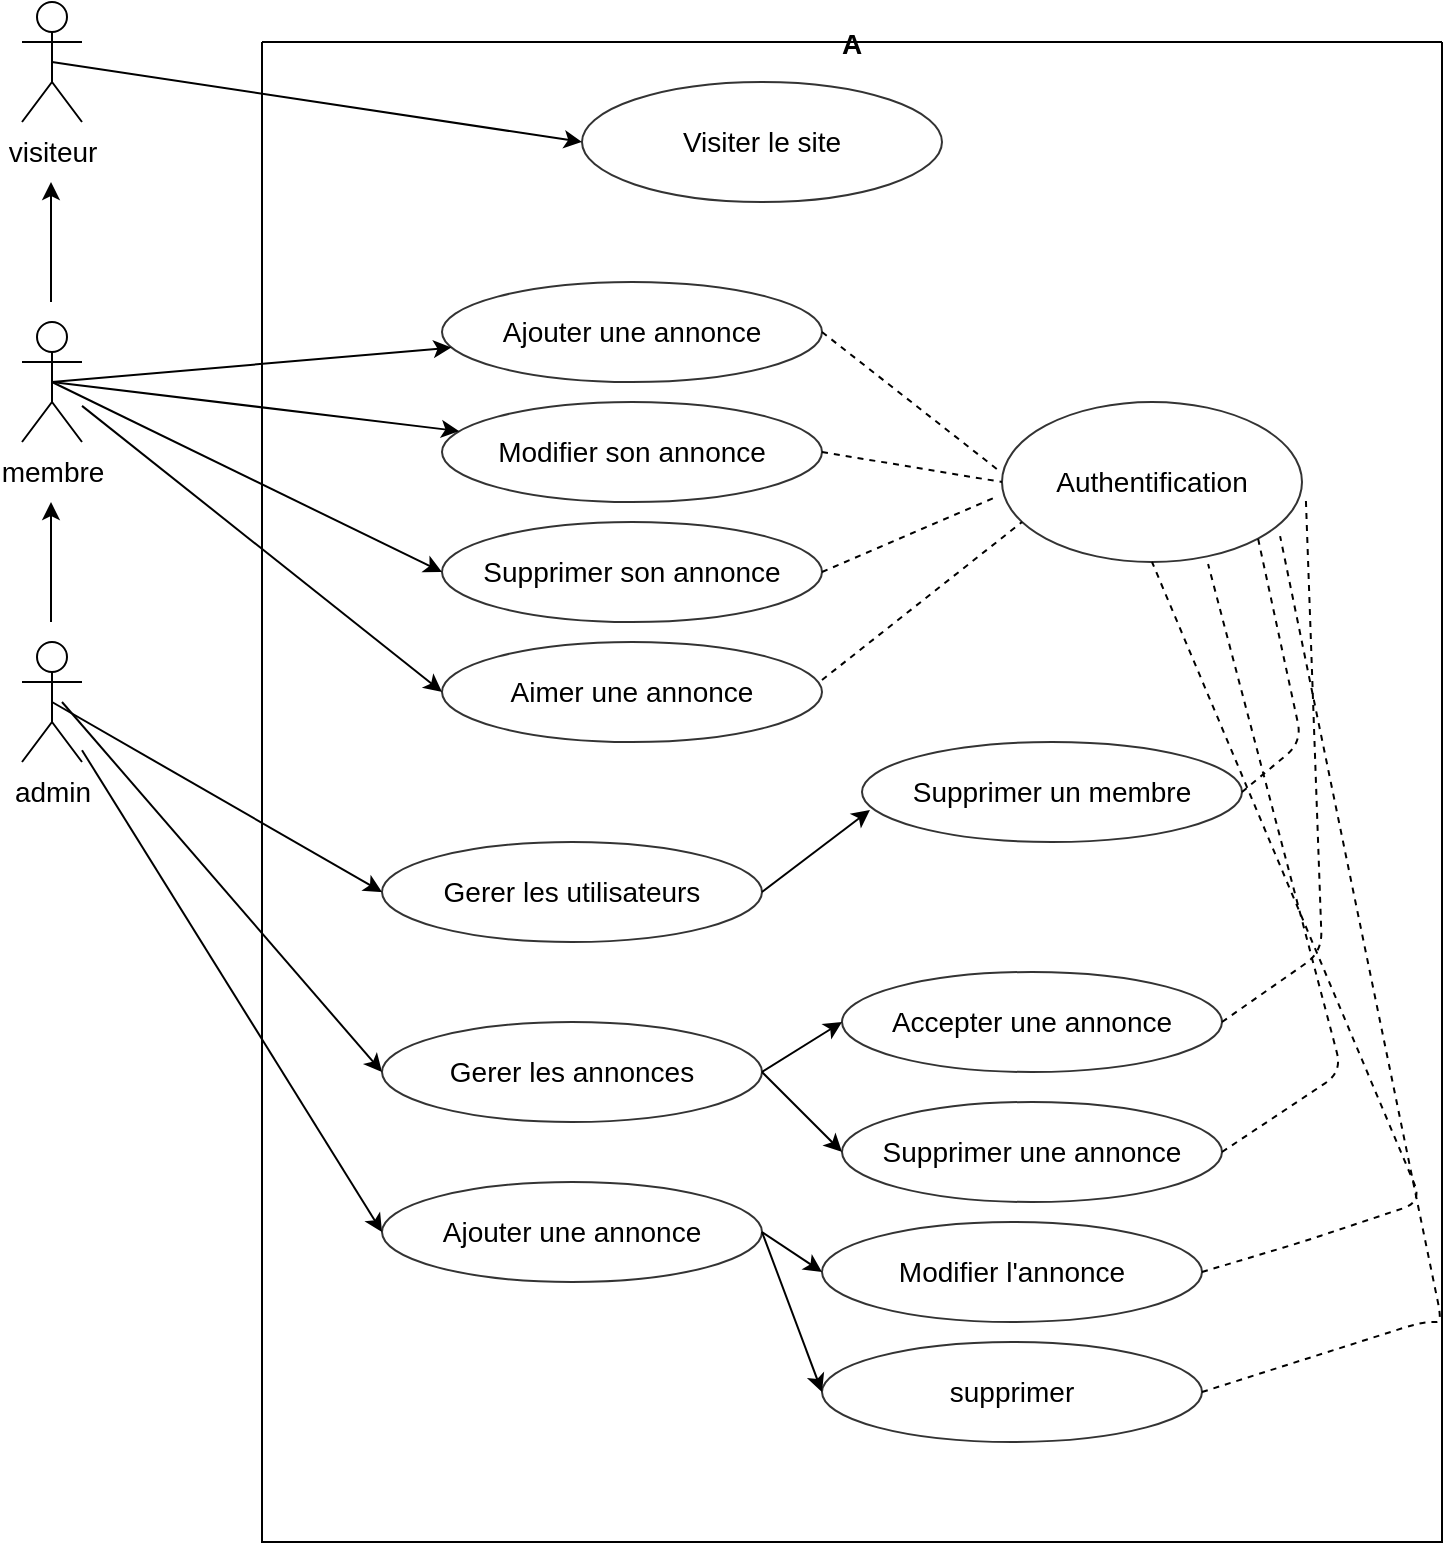 <mxfile>
    <diagram id="RmVV2D5Ct1qAWE3uK8Pf" name="Page-1">
        <mxGraphModel dx="650" dy="478" grid="1" gridSize="10" guides="1" tooltips="1" connect="1" arrows="1" fold="1" page="1" pageScale="1" pageWidth="827" pageHeight="1169" math="0" shadow="0">
            <root>
                <mxCell id="0"/>
                <mxCell id="1" parent="0"/>
                <mxCell id="3" value="&lt;font style=&quot;font-size: 14px&quot;&gt;visiteur&lt;/font&gt;" style="shape=umlActor;verticalLabelPosition=bottom;verticalAlign=top;html=1;outlineConnect=0;" vertex="1" parent="1">
                    <mxGeometry x="70" y="90" width="30" height="60" as="geometry"/>
                </mxCell>
                <mxCell id="4" value="membre" style="shape=umlActor;verticalLabelPosition=bottom;verticalAlign=top;html=1;outlineConnect=0;fontSize=14;" vertex="1" parent="1">
                    <mxGeometry x="70" y="250" width="30" height="60" as="geometry"/>
                </mxCell>
                <mxCell id="5" value="admin" style="shape=umlActor;verticalLabelPosition=bottom;verticalAlign=top;html=1;outlineConnect=0;fontSize=14;" vertex="1" parent="1">
                    <mxGeometry x="70" y="410" width="30" height="60" as="geometry"/>
                </mxCell>
                <mxCell id="6" value="A" style="swimlane;startSize=0;fontSize=14;gradientColor=none;glass=0;" vertex="1" parent="1">
                    <mxGeometry x="190" y="110" width="590" height="750" as="geometry"/>
                </mxCell>
                <mxCell id="15" value="Visiter le site" style="ellipse;whiteSpace=wrap;html=1;glass=0;fontSize=14;strokeColor=#333333;gradientColor=none;" vertex="1" parent="6">
                    <mxGeometry x="160" y="20" width="180" height="60" as="geometry"/>
                </mxCell>
                <mxCell id="18" value="Ajouter une annonce" style="ellipse;whiteSpace=wrap;html=1;glass=0;fontSize=14;strokeColor=#333333;gradientColor=none;" vertex="1" parent="6">
                    <mxGeometry x="90" y="120" width="190" height="50" as="geometry"/>
                </mxCell>
                <mxCell id="21" value="Modifier son annonce" style="ellipse;whiteSpace=wrap;html=1;glass=0;fontSize=14;strokeColor=#333333;gradientColor=none;" vertex="1" parent="6">
                    <mxGeometry x="90" y="180" width="190" height="50" as="geometry"/>
                </mxCell>
                <mxCell id="23" value="Supprimer son annonce" style="ellipse;whiteSpace=wrap;html=1;glass=0;fontSize=14;strokeColor=#333333;gradientColor=none;" vertex="1" parent="6">
                    <mxGeometry x="90" y="240" width="190" height="50" as="geometry"/>
                </mxCell>
                <mxCell id="29" value="Aimer une annonce" style="ellipse;whiteSpace=wrap;html=1;glass=0;fontSize=14;strokeColor=#333333;gradientColor=none;" vertex="1" parent="6">
                    <mxGeometry x="90" y="300" width="190" height="50" as="geometry"/>
                </mxCell>
                <mxCell id="33" value="Authentification" style="ellipse;whiteSpace=wrap;html=1;glass=0;fontSize=14;strokeColor=#333333;gradientColor=none;" vertex="1" parent="6">
                    <mxGeometry x="370" y="180" width="150" height="80" as="geometry"/>
                </mxCell>
                <mxCell id="35" value="" style="endArrow=none;dashed=1;html=1;fontSize=14;exitX=1;exitY=0.5;exitDx=0;exitDy=0;entryX=-0.013;entryY=0.425;entryDx=0;entryDy=0;entryPerimeter=0;" edge="1" parent="6" source="18" target="33">
                    <mxGeometry width="50" height="50" relative="1" as="geometry">
                        <mxPoint x="310" y="260" as="sourcePoint"/>
                        <mxPoint x="360" y="210" as="targetPoint"/>
                    </mxGeometry>
                </mxCell>
                <mxCell id="37" value="" style="endArrow=none;dashed=1;html=1;fontSize=14;exitX=1;exitY=0.5;exitDx=0;exitDy=0;entryX=-0.013;entryY=0.588;entryDx=0;entryDy=0;entryPerimeter=0;" edge="1" parent="6" source="23" target="33">
                    <mxGeometry width="50" height="50" relative="1" as="geometry">
                        <mxPoint x="310" y="260" as="sourcePoint"/>
                        <mxPoint x="360" y="210" as="targetPoint"/>
                    </mxGeometry>
                </mxCell>
                <mxCell id="38" value="" style="endArrow=none;dashed=1;html=1;fontSize=14;exitX=1;exitY=0.38;exitDx=0;exitDy=0;exitPerimeter=0;entryX=0.067;entryY=0.75;entryDx=0;entryDy=0;entryPerimeter=0;" edge="1" parent="6" source="29" target="33">
                    <mxGeometry width="50" height="50" relative="1" as="geometry">
                        <mxPoint x="310" y="260" as="sourcePoint"/>
                        <mxPoint x="360" y="210" as="targetPoint"/>
                    </mxGeometry>
                </mxCell>
                <mxCell id="39" value="Gerer les utilisateurs" style="ellipse;whiteSpace=wrap;html=1;glass=0;fontSize=14;strokeColor=#333333;gradientColor=none;" vertex="1" parent="6">
                    <mxGeometry x="60" y="400" width="190" height="50" as="geometry"/>
                </mxCell>
                <mxCell id="40" value="Gerer les annonces" style="ellipse;whiteSpace=wrap;html=1;glass=0;fontSize=14;strokeColor=#333333;gradientColor=none;" vertex="1" parent="6">
                    <mxGeometry x="60" y="490" width="190" height="50" as="geometry"/>
                </mxCell>
                <mxCell id="43" value="Supprimer un membre" style="ellipse;whiteSpace=wrap;html=1;glass=0;fontSize=14;strokeColor=#333333;gradientColor=none;" vertex="1" parent="6">
                    <mxGeometry x="300" y="350" width="190" height="50" as="geometry"/>
                </mxCell>
                <mxCell id="44" value="Accepter une annonce" style="ellipse;whiteSpace=wrap;html=1;glass=0;fontSize=14;strokeColor=#333333;gradientColor=none;" vertex="1" parent="6">
                    <mxGeometry x="290" y="465" width="190" height="50" as="geometry"/>
                </mxCell>
                <mxCell id="45" value="" style="endArrow=classic;html=1;fontSize=14;exitX=1;exitY=0.5;exitDx=0;exitDy=0;entryX=0.021;entryY=0.68;entryDx=0;entryDy=0;entryPerimeter=0;" edge="1" parent="6" source="39" target="43">
                    <mxGeometry width="50" height="50" relative="1" as="geometry">
                        <mxPoint x="140" y="380" as="sourcePoint"/>
                        <mxPoint x="190" y="330" as="targetPoint"/>
                    </mxGeometry>
                </mxCell>
                <mxCell id="46" value="" style="endArrow=classic;html=1;fontSize=14;entryX=0;entryY=0.5;entryDx=0;entryDy=0;exitX=1;exitY=0.5;exitDx=0;exitDy=0;" edge="1" parent="6" source="40" target="44">
                    <mxGeometry width="50" height="50" relative="1" as="geometry">
                        <mxPoint x="140" y="380" as="sourcePoint"/>
                        <mxPoint x="190" y="330" as="targetPoint"/>
                    </mxGeometry>
                </mxCell>
                <mxCell id="47" value="Supprimer une annonce" style="ellipse;whiteSpace=wrap;html=1;glass=0;fontSize=14;strokeColor=#333333;gradientColor=none;" vertex="1" parent="6">
                    <mxGeometry x="290" y="530" width="190" height="50" as="geometry"/>
                </mxCell>
                <mxCell id="48" value="" style="endArrow=classic;html=1;fontSize=14;entryX=0;entryY=0.5;entryDx=0;entryDy=0;exitX=1;exitY=0.5;exitDx=0;exitDy=0;" edge="1" parent="6" source="40" target="47">
                    <mxGeometry width="50" height="50" relative="1" as="geometry">
                        <mxPoint x="140" y="480" as="sourcePoint"/>
                        <mxPoint x="190" y="430" as="targetPoint"/>
                    </mxGeometry>
                </mxCell>
                <mxCell id="49" value="Ajouter une annonce" style="ellipse;whiteSpace=wrap;html=1;glass=0;fontSize=14;strokeColor=#333333;gradientColor=none;" vertex="1" parent="6">
                    <mxGeometry x="60" y="570" width="190" height="50" as="geometry"/>
                </mxCell>
                <mxCell id="70" value="Modifier l'annonce" style="ellipse;whiteSpace=wrap;html=1;glass=0;fontSize=14;strokeColor=#333333;gradientColor=none;" vertex="1" parent="6">
                    <mxGeometry x="280" y="590" width="190" height="50" as="geometry"/>
                </mxCell>
                <mxCell id="91" value="supprimer" style="ellipse;whiteSpace=wrap;html=1;glass=0;fontSize=14;strokeColor=#333333;gradientColor=none;" vertex="1" parent="6">
                    <mxGeometry x="280" y="650" width="190" height="50" as="geometry"/>
                </mxCell>
                <mxCell id="92" value="" style="endArrow=classic;html=1;fontSize=14;entryX=0;entryY=0.5;entryDx=0;entryDy=0;exitX=1;exitY=0.5;exitDx=0;exitDy=0;" edge="1" parent="6" source="49" target="70">
                    <mxGeometry width="50" height="50" relative="1" as="geometry">
                        <mxPoint x="130" y="530" as="sourcePoint"/>
                        <mxPoint x="180" y="480" as="targetPoint"/>
                    </mxGeometry>
                </mxCell>
                <mxCell id="93" value="" style="endArrow=classic;html=1;fontSize=14;entryX=0;entryY=0.5;entryDx=0;entryDy=0;exitX=1;exitY=0.5;exitDx=0;exitDy=0;" edge="1" parent="6" source="49" target="91">
                    <mxGeometry width="50" height="50" relative="1" as="geometry">
                        <mxPoint x="130" y="530" as="sourcePoint"/>
                        <mxPoint x="180" y="480" as="targetPoint"/>
                    </mxGeometry>
                </mxCell>
                <mxCell id="36" value="" style="endArrow=none;dashed=1;html=1;fontSize=14;exitX=1;exitY=0.5;exitDx=0;exitDy=0;entryX=0;entryY=0.5;entryDx=0;entryDy=0;" edge="1" parent="6" source="21" target="33">
                    <mxGeometry width="50" height="50" relative="1" as="geometry">
                        <mxPoint x="300" y="180" as="sourcePoint"/>
                        <mxPoint x="350" y="140" as="targetPoint"/>
                    </mxGeometry>
                </mxCell>
                <mxCell id="94" value="" style="endArrow=none;dashed=1;html=1;fontSize=14;entryX=1;entryY=1;entryDx=0;entryDy=0;exitX=1;exitY=0.5;exitDx=0;exitDy=0;" edge="1" parent="6" source="43" target="33">
                    <mxGeometry width="50" height="50" relative="1" as="geometry">
                        <mxPoint x="340" y="430" as="sourcePoint"/>
                        <mxPoint x="390" y="380" as="targetPoint"/>
                        <Array as="points">
                            <mxPoint x="520" y="350"/>
                        </Array>
                    </mxGeometry>
                </mxCell>
                <mxCell id="95" value="" style="endArrow=none;dashed=1;html=1;fontSize=14;entryX=1.013;entryY=0.613;entryDx=0;entryDy=0;exitX=1;exitY=0.5;exitDx=0;exitDy=0;entryPerimeter=0;" edge="1" parent="6" source="44" target="33">
                    <mxGeometry width="50" height="50" relative="1" as="geometry">
                        <mxPoint x="500" y="480" as="sourcePoint"/>
                        <mxPoint x="508.033" y="353.284" as="targetPoint"/>
                        <Array as="points">
                            <mxPoint x="530" y="455"/>
                        </Array>
                    </mxGeometry>
                </mxCell>
                <mxCell id="96" value="" style="endArrow=none;dashed=1;html=1;fontSize=14;entryX=0.687;entryY=1.013;entryDx=0;entryDy=0;exitX=1;exitY=0.5;exitDx=0;exitDy=0;entryPerimeter=0;" edge="1" parent="6" source="47" target="33">
                    <mxGeometry width="50" height="50" relative="1" as="geometry">
                        <mxPoint x="490" y="550" as="sourcePoint"/>
                        <mxPoint x="531.95" y="289.04" as="targetPoint"/>
                        <Array as="points">
                            <mxPoint x="540" y="515"/>
                        </Array>
                    </mxGeometry>
                </mxCell>
                <mxCell id="97" value="" style="endArrow=none;dashed=1;html=1;fontSize=14;entryX=0.5;entryY=1;entryDx=0;entryDy=0;exitX=1;exitY=0.5;exitDx=0;exitDy=0;" edge="1" parent="6" source="70" target="33">
                    <mxGeometry width="50" height="50" relative="1" as="geometry">
                        <mxPoint x="550" y="610" as="sourcePoint"/>
                        <mxPoint x="543.05" y="316.04" as="targetPoint"/>
                        <Array as="points">
                            <mxPoint x="520" y="600"/>
                            <mxPoint x="580" y="580"/>
                        </Array>
                    </mxGeometry>
                </mxCell>
                <mxCell id="99" value="" style="endArrow=none;dashed=1;html=1;fontSize=14;entryX=0.927;entryY=0.838;entryDx=0;entryDy=0;exitX=1;exitY=0.5;exitDx=0;exitDy=0;entryPerimeter=0;" edge="1" parent="6" source="91" target="33">
                    <mxGeometry width="50" height="50" relative="1" as="geometry">
                        <mxPoint x="550" y="650" as="sourcePoint"/>
                        <mxPoint x="525" y="295" as="targetPoint"/>
                        <Array as="points">
                            <mxPoint x="580" y="640"/>
                            <mxPoint x="590" y="640"/>
                        </Array>
                    </mxGeometry>
                </mxCell>
                <mxCell id="8" value="" style="endArrow=classic;html=1;fontSize=14;" edge="1" parent="1">
                    <mxGeometry width="50" height="50" relative="1" as="geometry">
                        <mxPoint x="84.5" y="400" as="sourcePoint"/>
                        <mxPoint x="84.5" y="340" as="targetPoint"/>
                    </mxGeometry>
                </mxCell>
                <mxCell id="9" value="" style="endArrow=classic;html=1;fontSize=14;" edge="1" parent="1">
                    <mxGeometry width="50" height="50" relative="1" as="geometry">
                        <mxPoint x="84.5" y="240" as="sourcePoint"/>
                        <mxPoint x="84.5" y="180" as="targetPoint"/>
                    </mxGeometry>
                </mxCell>
                <mxCell id="16" value="" style="endArrow=classic;html=1;fontSize=14;exitX=0.5;exitY=0.5;exitDx=0;exitDy=0;exitPerimeter=0;entryX=0;entryY=0.5;entryDx=0;entryDy=0;" edge="1" parent="1" source="3" target="15">
                    <mxGeometry width="50" height="50" relative="1" as="geometry">
                        <mxPoint x="300" y="240" as="sourcePoint"/>
                        <mxPoint x="350" y="190" as="targetPoint"/>
                    </mxGeometry>
                </mxCell>
                <mxCell id="17" value="" style="endArrow=classic;html=1;fontSize=14;exitX=0.5;exitY=0.5;exitDx=0;exitDy=0;exitPerimeter=0;" edge="1" parent="1" source="4" target="18">
                    <mxGeometry width="50" height="50" relative="1" as="geometry">
                        <mxPoint x="110" y="280" as="sourcePoint"/>
                        <mxPoint x="280" y="280" as="targetPoint"/>
                    </mxGeometry>
                </mxCell>
                <mxCell id="20" value="" style="endArrow=classic;html=1;fontSize=14;exitX=0.5;exitY=0.5;exitDx=0;exitDy=0;exitPerimeter=0;" edge="1" parent="1" source="4" target="21">
                    <mxGeometry width="50" height="50" relative="1" as="geometry">
                        <mxPoint x="130" y="280" as="sourcePoint"/>
                        <mxPoint x="338.758" y="231.538" as="targetPoint"/>
                    </mxGeometry>
                </mxCell>
                <mxCell id="22" value="" style="endArrow=classic;html=1;fontSize=14;exitX=0.5;exitY=0.5;exitDx=0;exitDy=0;exitPerimeter=0;entryX=0;entryY=0.5;entryDx=0;entryDy=0;" edge="1" parent="1" source="4" target="23">
                    <mxGeometry width="50" height="50" relative="1" as="geometry">
                        <mxPoint x="250" y="80" as="sourcePoint"/>
                        <mxPoint x="350" y="190" as="targetPoint"/>
                    </mxGeometry>
                </mxCell>
                <mxCell id="30" value="" style="endArrow=classic;html=1;fontSize=14;entryX=0;entryY=0.5;entryDx=0;entryDy=0;" edge="1" parent="1" source="4" target="29">
                    <mxGeometry width="50" height="50" relative="1" as="geometry">
                        <mxPoint x="200" y="380" as="sourcePoint"/>
                        <mxPoint x="385" y="435" as="targetPoint"/>
                    </mxGeometry>
                </mxCell>
                <mxCell id="41" value="" style="endArrow=classic;html=1;fontSize=14;exitX=0.5;exitY=0.5;exitDx=0;exitDy=0;exitPerimeter=0;entryX=0;entryY=0.5;entryDx=0;entryDy=0;" edge="1" parent="1" source="5" target="39">
                    <mxGeometry width="50" height="50" relative="1" as="geometry">
                        <mxPoint x="420" y="460" as="sourcePoint"/>
                        <mxPoint x="470" y="410" as="targetPoint"/>
                    </mxGeometry>
                </mxCell>
                <mxCell id="42" value="" style="endArrow=classic;html=1;fontSize=14;entryX=0;entryY=0.5;entryDx=0;entryDy=0;" edge="1" parent="1" target="40">
                    <mxGeometry width="50" height="50" relative="1" as="geometry">
                        <mxPoint x="90" y="440" as="sourcePoint"/>
                        <mxPoint x="370" y="410" as="targetPoint"/>
                    </mxGeometry>
                </mxCell>
                <mxCell id="50" value="" style="endArrow=classic;html=1;fontSize=14;entryX=0;entryY=0.5;entryDx=0;entryDy=0;" edge="1" parent="1" source="5" target="49">
                    <mxGeometry width="50" height="50" relative="1" as="geometry">
                        <mxPoint x="320" y="550" as="sourcePoint"/>
                        <mxPoint x="370" y="500" as="targetPoint"/>
                    </mxGeometry>
                </mxCell>
            </root>
        </mxGraphModel>
    </diagram>
</mxfile>
